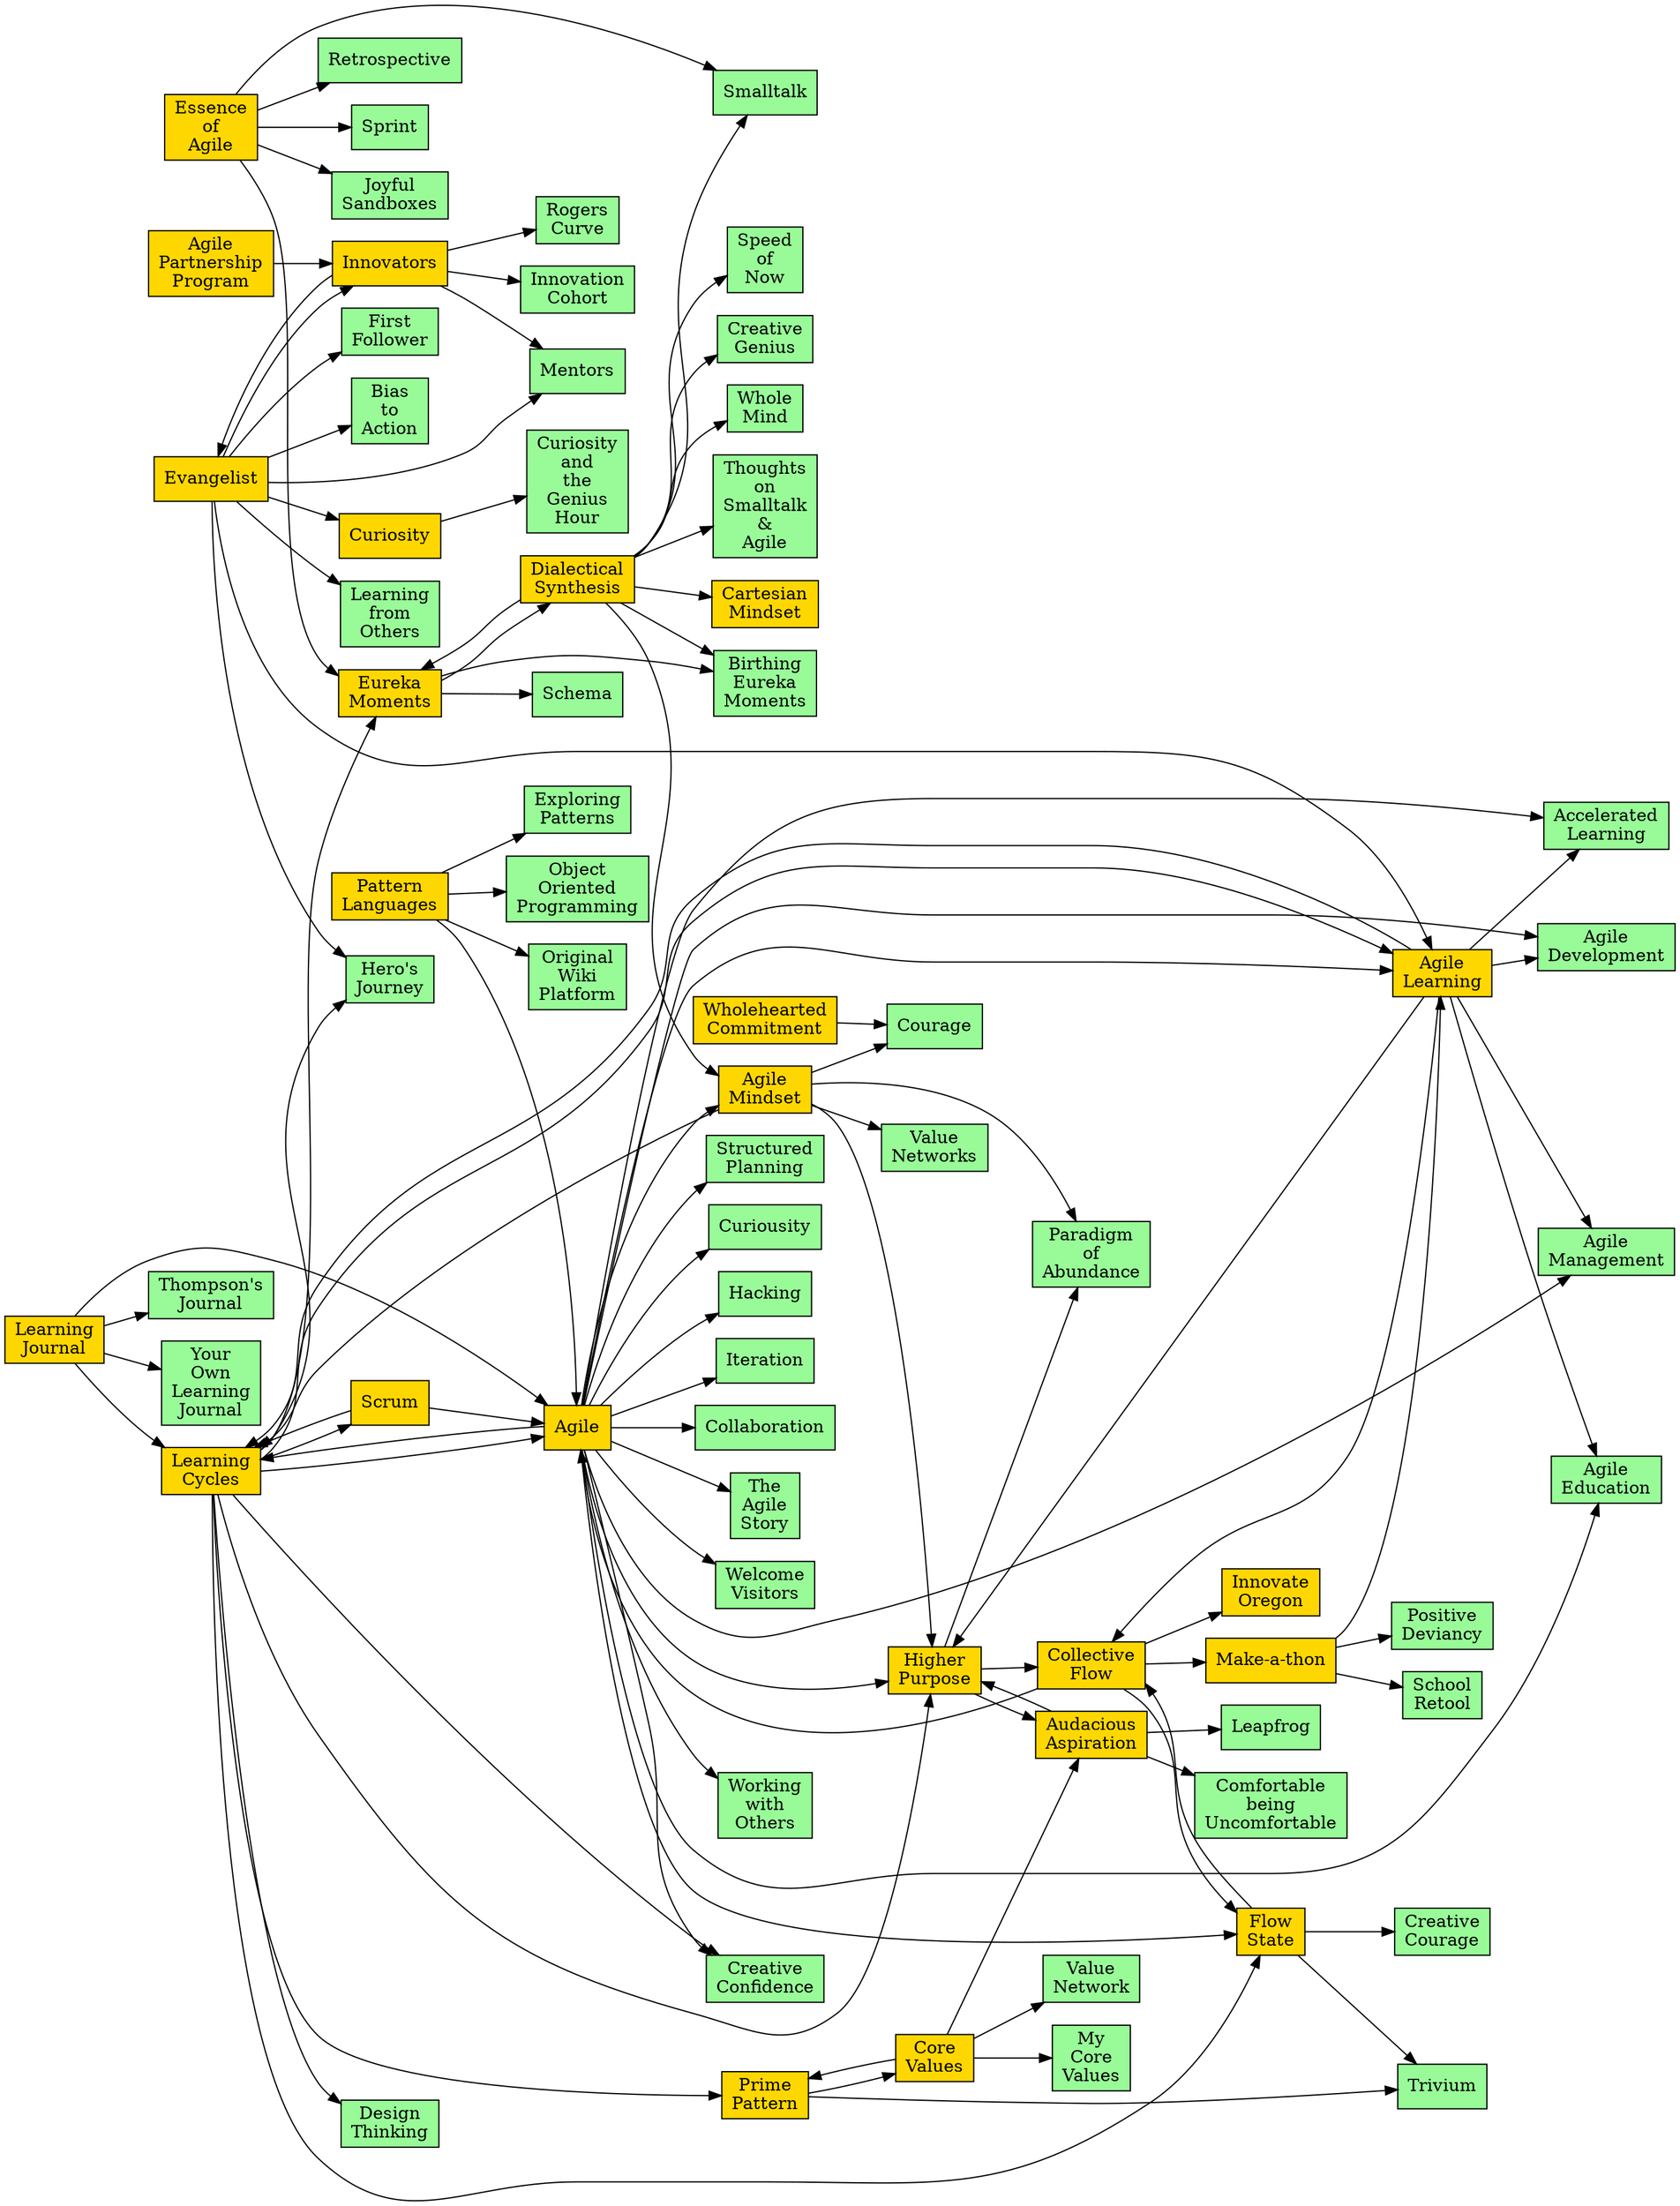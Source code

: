 digraph { node [shape=box style=filled fillcolor=palegreen] rankdir=LR "Learning\nCycles" [fillcolor=gold URL="https://thompson.wiki.innovateoregon.org/view/learning-cycles"]
"Agile" [URL="https://thompson.wiki.innovateoregon.org/view/agile"]
"Learning\nCycles" -> "Agile"
"Higher\nPurpose" [URL="https://thompson.wiki.innovateoregon.org/view/higher-purpose"]
"Learning\nCycles" -> "Higher\nPurpose"
"Design\nThinking" [URL="https://thompson.wiki.innovateoregon.org/view/design-thinking"]
"Learning\nCycles" -> "Design\nThinking"
"Scrum" [URL="https://thompson.wiki.innovateoregon.org/view/scrum"]
"Learning\nCycles" -> "Scrum"
"Prime\nPattern" [URL="https://thompson.wiki.innovateoregon.org/view/prime-pattern"]
"Learning\nCycles" -> "Prime\nPattern"
"Agile\nLearning" [URL="https://thompson.wiki.innovateoregon.org/view/agile-learning"]
"Learning\nCycles" -> "Agile\nLearning"
"Eureka\nMoments" [URL="https://thompson.wiki.innovateoregon.org/view/eureka-moments"]
"Learning\nCycles" -> "Eureka\nMoments"
"Creative\nConfidence" [URL="https://thompson.wiki.innovateoregon.org/view/creative-confidence"]
"Learning\nCycles" -> "Creative\nConfidence"
"Flow\nState" [URL="https://thompson.wiki.innovateoregon.org/view/flow-state"]
"Learning\nCycles" -> "Flow\nState"
"Hero's\nJourney" [URL="https://thompson.wiki.innovateoregon.org/view/heros-journey"]
"Learning\nCycles" -> "Hero's\nJourney"
"Agile" [fillcolor=gold URL="https://thompson.wiki.innovateoregon.org/view/agile"]
"Higher\nPurpose" [URL="https://thompson.wiki.innovateoregon.org/view/higher-purpose"]
"Agile" -> "Higher\nPurpose"
"Working\nwith\nOthers" [URL="https://thompson.wiki.innovateoregon.org/view/working-with-others"]
"Agile" -> "Working\nwith\nOthers"
"Structured\nPlanning" [URL="https://thompson.wiki.innovateoregon.org/view/structured-planning"]
"Agile" -> "Structured\nPlanning"
"Flow\nState" [URL="https://thompson.wiki.innovateoregon.org/view/flow-state"]
"Agile" -> "Flow\nState"
"Accelerated\nLearning" [URL="https://thompson.wiki.innovateoregon.org/view/accelerated-learning"]
"Agile" -> "Accelerated\nLearning"
"Learning\nCycles" [URL="https://thompson.wiki.innovateoregon.org/view/learning-cycles"]
"Agile" -> "Learning\nCycles"
"Curiousity" [URL="https://thompson.wiki.innovateoregon.org/view/curiousity"]
"Agile" -> "Curiousity"
"Agile\nLearning" [URL="https://thompson.wiki.innovateoregon.org/view/agile-learning"]
"Agile" -> "Agile\nLearning"
"Agile\nMindset" [URL="https://thompson.wiki.innovateoregon.org/view/agile-mindset"]
"Agile" -> "Agile\nMindset"
"Hacking" [URL="https://thompson.wiki.innovateoregon.org/view/hacking"]
"Agile" -> "Hacking"
"Iteration" [URL="https://thompson.wiki.innovateoregon.org/view/iteration"]
"Agile" -> "Iteration"
"Collaboration" [URL="https://thompson.wiki.innovateoregon.org/view/collaboration"]
"Agile" -> "Collaboration"
"Creative\nConfidence" [URL="https://thompson.wiki.innovateoregon.org/view/creative-confidence"]
"Agile" -> "Creative\nConfidence"
"Agile\nDevelopment" [URL="https://thompson.wiki.innovateoregon.org/view/agile-development"]
"Agile" -> "Agile\nDevelopment"
"Agile\nManagement" [URL="https://thompson.wiki.innovateoregon.org/view/agile-management"]
"Agile" -> "Agile\nManagement"
"Agile\nEducation" [URL="https://thompson.wiki.innovateoregon.org/view/agile-education"]
"Agile" -> "Agile\nEducation"
"The\nAgile\nStory" [URL="https://thompson.wiki.innovateoregon.org/view/the-agile-story"]
"Agile" -> "The\nAgile\nStory"
"Welcome\nVisitors" [URL="https://thompson.wiki.innovateoregon.org/view/welcome-visitors"]
"Agile" -> "Welcome\nVisitors"
"Pattern\nLanguages" [fillcolor=gold URL="https://thompson.wiki.innovateoregon.org/view/pattern-languages"]
"Object\nOriented\nProgramming" [URL="https://thompson.wiki.innovateoregon.org/view/object-oriented-programming"]
"Pattern\nLanguages" -> "Object\nOriented\nProgramming"
"Original\nWiki\nPlatform" [URL="https://thompson.wiki.innovateoregon.org/view/original-wiki-platform"]
"Pattern\nLanguages" -> "Original\nWiki\nPlatform"
"Agile" [URL="https://thompson.wiki.innovateoregon.org/view/agile"]
"Pattern\nLanguages" -> "Agile"
"Exploring\nPatterns" [URL="https://thompson.wiki.innovateoregon.org/view/exploring-patterns"]
"Pattern\nLanguages" -> "Exploring\nPatterns"
"Agile\nMindset" [fillcolor=gold URL="https://thompson.wiki.innovateoregon.org/view/agile-mindset"]
"Higher\nPurpose" [URL="https://thompson.wiki.innovateoregon.org/view/higher-purpose"]
"Agile\nMindset" -> "Higher\nPurpose"
"Courage" [URL="https://thompson.wiki.innovateoregon.org/view/courage"]
"Agile\nMindset" -> "Courage"
"Learning\nCycles" [URL="https://thompson.wiki.innovateoregon.org/view/learning-cycles"]
"Agile\nMindset" -> "Learning\nCycles"
"Value\nNetworks" [URL="https://thompson.wiki.innovateoregon.org/view/value-networks"]
"Agile\nMindset" -> "Value\nNetworks"
"Paradigm\nof\nAbundance" [URL="https://thompson.wiki.innovateoregon.org/view/paradigm-of-abundance"]
"Agile\nMindset" -> "Paradigm\nof\nAbundance"
"Dialectical\nSynthesis" [fillcolor=gold URL="https://thompson.wiki.innovateoregon.org/view/dialectical-synthesis"]
"Cartesian\nMindset" [URL="https://thompson.wiki.innovateoregon.org/view/cartesian-mindset"]
"Dialectical\nSynthesis" -> "Cartesian\nMindset"
"Agile\nMindset" [URL="https://thompson.wiki.innovateoregon.org/view/agile-mindset"]
"Dialectical\nSynthesis" -> "Agile\nMindset"
"Smalltalk" [URL="https://thompson.wiki.innovateoregon.org/view/smalltalk"]
"Dialectical\nSynthesis" -> "Smalltalk"
"Speed\nof\nNow" [URL="https://thompson.wiki.innovateoregon.org/view/speed-of-now"]
"Dialectical\nSynthesis" -> "Speed\nof\nNow"
"Eureka\nMoments" [URL="https://thompson.wiki.innovateoregon.org/view/eureka-moments"]
"Dialectical\nSynthesis" -> "Eureka\nMoments"
"Creative\nGenius" [URL="https://thompson.wiki.innovateoregon.org/view/creative-genius"]
"Dialectical\nSynthesis" -> "Creative\nGenius"
"Whole\nMind" [URL="https://thompson.wiki.innovateoregon.org/view/whole-mind"]
"Dialectical\nSynthesis" -> "Whole\nMind"
"Thoughts\non\nSmalltalk\n&\nAgile" [URL="https://thompson.wiki.innovateoregon.org/view/thoughts-on-smalltalk--agile"]
"Dialectical\nSynthesis" -> "Thoughts\non\nSmalltalk\n&\nAgile"
"Birthing\nEureka\nMoments" [URL="https://thompson.wiki.innovateoregon.org/view/birthing-eureka-moments"]
"Dialectical\nSynthesis" -> "Birthing\nEureka\nMoments"
"Agile\nLearning" [fillcolor=gold URL="https://thompson.wiki.innovateoregon.org/view/agile-learning"]
"Agile\nDevelopment" [URL="https://thompson.wiki.innovateoregon.org/view/agile-development"]
"Agile\nLearning" -> "Agile\nDevelopment"
"Agile\nManagement" [URL="https://thompson.wiki.innovateoregon.org/view/agile-management"]
"Agile\nLearning" -> "Agile\nManagement"
"Agile\nEducation" [URL="https://thompson.wiki.innovateoregon.org/view/agile-education"]
"Agile\nLearning" -> "Agile\nEducation"
"Learning\nCycles" [URL="https://thompson.wiki.innovateoregon.org/view/learning-cycles"]
"Agile\nLearning" -> "Learning\nCycles"
"Accelerated\nLearning" [URL="https://thompson.wiki.innovateoregon.org/view/accelerated-learning"]
"Agile\nLearning" -> "Accelerated\nLearning"
"Higher\nPurpose" [URL="https://thompson.wiki.innovateoregon.org/view/higher-purpose"]
"Agile\nLearning" -> "Higher\nPurpose"
"Collective\nFlow" [URL="https://thompson.wiki.innovateoregon.org/view/collective-flow"]
"Agile\nLearning" -> "Collective\nFlow"
"Evangelist" [fillcolor=gold URL="https://thompson.wiki.innovateoregon.org/view/evangelist"]
"Innovators" [URL="https://thompson.wiki.innovateoregon.org/view/innovators"]
"Evangelist" -> "Innovators"
"Bias\nto\nAction" [URL="https://thompson.wiki.innovateoregon.org/view/bias-to-action"]
"Evangelist" -> "Bias\nto\nAction"
"Mentors" [URL="https://thompson.wiki.innovateoregon.org/view/mentors"]
"Evangelist" -> "Mentors"
"Agile\nLearning" [URL="https://thompson.wiki.innovateoregon.org/view/agile-learning"]
"Evangelist" -> "Agile\nLearning"
"Curiosity" [URL="https://thompson.wiki.innovateoregon.org/view/curiosity"]
"Evangelist" -> "Curiosity"
"Hero's\nJourney" [URL="https://thompson.wiki.innovateoregon.org/view/heros-journey"]
"Evangelist" -> "Hero's\nJourney"
"Learning\nfrom\nOthers" [URL="https://thompson.wiki.innovateoregon.org/view/learning-from-others"]
"Evangelist" -> "Learning\nfrom\nOthers"
"First\nFollower" [URL="https://thompson.wiki.innovateoregon.org/view/first-follower"]
"Evangelist" -> "First\nFollower"
"Higher\nPurpose" [fillcolor=gold URL="https://thompson.wiki.innovateoregon.org/view/higher-purpose"]
"Audacious\nAspiration" [URL="https://thompson.wiki.innovateoregon.org/view/audacious-aspiration"]
"Higher\nPurpose" -> "Audacious\nAspiration"
"Collective\nFlow" [URL="https://thompson.wiki.innovateoregon.org/view/collective-flow"]
"Higher\nPurpose" -> "Collective\nFlow"
"Paradigm\nof\nAbundance" [URL="https://thompson.wiki.innovateoregon.org/view/paradigm-of-abundance"]
"Higher\nPurpose" -> "Paradigm\nof\nAbundance"
"Eureka\nMoments" [fillcolor=gold URL="https://thompson.wiki.innovateoregon.org/view/eureka-moments"]
"Schema" [URL="https://thompson.wiki.innovateoregon.org/view/schema"]
"Eureka\nMoments" -> "Schema"
"Dialectical\nSynthesis" [URL="https://thompson.wiki.innovateoregon.org/view/dialectical-synthesis"]
"Eureka\nMoments" -> "Dialectical\nSynthesis"
"Birthing\nEureka\nMoments" [URL="https://thompson.wiki.innovateoregon.org/view/birthing-eureka-moments"]
"Eureka\nMoments" -> "Birthing\nEureka\nMoments"
"Scrum" [fillcolor=gold URL="https://thompson.wiki.innovateoregon.org/view/scrum"]
"Agile" [URL="https://thompson.wiki.innovateoregon.org/view/agile"]
"Scrum" -> "Agile"
"Learning\nCycles" [URL="https://thompson.wiki.innovateoregon.org/view/learning-cycles"]
"Scrum" -> "Learning\nCycles"
"Learning\nJournal" [fillcolor=gold URL="https://thompson.wiki.innovateoregon.org/view/learning-journal"]
"Agile" [URL="https://thompson.wiki.innovateoregon.org/view/agile"]
"Learning\nJournal" -> "Agile"
"Learning\nCycles" [URL="https://thompson.wiki.innovateoregon.org/view/learning-cycles"]
"Learning\nJournal" -> "Learning\nCycles"
"Thompson's\nJournal" [URL="https://thompson.wiki.innovateoregon.org/view/thompsons-journal"]
"Learning\nJournal" -> "Thompson's\nJournal"
"Your\nOwn\nLearning\nJournal" [URL="https://thompson.wiki.innovateoregon.org/view/your-own-learning-journal"]
"Learning\nJournal" -> "Your\nOwn\nLearning\nJournal"
"Flow\nState" [fillcolor=gold URL="https://thompson.wiki.innovateoregon.org/view/flow-state"]
"Creative\nCourage" [URL="https://thompson.wiki.innovateoregon.org/view/creative-courage"]
"Flow\nState" -> "Creative\nCourage"
"Trivium" [URL="https://thompson.wiki.innovateoregon.org/view/trivium"]
"Flow\nState" -> "Trivium"
"Collective\nFlow" [URL="https://thompson.wiki.innovateoregon.org/view/collective-flow"]
"Flow\nState" -> "Collective\nFlow"
"Prime\nPattern" [fillcolor=gold URL="https://thompson.wiki.innovateoregon.org/view/prime-pattern"]
"Trivium" [URL="https://thompson.wiki.innovateoregon.org/view/trivium"]
"Prime\nPattern" -> "Trivium"
"Core\nValues" [URL="https://thompson.wiki.innovateoregon.org/view/core-values"]
"Prime\nPattern" -> "Core\nValues"
"Make-a-thon" [fillcolor=gold URL="https://thompson.wiki.innovateoregon.org/view/make-a-thon"]
"Agile\nLearning" [URL="https://thompson.wiki.innovateoregon.org/view/agile-learning"]
"Make-a-thon" -> "Agile\nLearning"
"Positive\nDeviancy" [URL="https://thompson.wiki.innovateoregon.org/view/positive-deviancy"]
"Make-a-thon" -> "Positive\nDeviancy"
"School\nRetool" [URL="https://thompson.wiki.innovateoregon.org/view/school-retool"]
"Make-a-thon" -> "School\nRetool"
"Innovators" [fillcolor=gold URL="https://thompson.wiki.innovateoregon.org/view/innovators"]
"Evangelist" [URL="https://thompson.wiki.innovateoregon.org/view/evangelist"]
"Innovators" -> "Evangelist"
"Innovation\nCohort" [URL="https://thompson.wiki.innovateoregon.org/view/innovation-cohort"]
"Innovators" -> "Innovation\nCohort"
"Mentors" [URL="https://thompson.wiki.innovateoregon.org/view/mentors"]
"Innovators" -> "Mentors"
"Rogers\nCurve" [URL="https://thompson.wiki.innovateoregon.org/view/rogers-curve"]
"Innovators" -> "Rogers\nCurve"
"Innovate\nOregon" [fillcolor=gold URL="https://thompson.wiki.innovateoregon.org/view/innovate-oregon"]
"Essence\nof\nAgile" [fillcolor=gold URL="https://thompson.wiki.innovateoregon.org/view/essence-of-agile"]
"Smalltalk" [URL="https://thompson.wiki.innovateoregon.org/view/smalltalk"]
"Essence\nof\nAgile" -> "Smalltalk"
"Retrospective" [URL="https://thompson.wiki.innovateoregon.org/view/retrospective"]
"Essence\nof\nAgile" -> "Retrospective"
"Sprint" [URL="https://thompson.wiki.innovateoregon.org/view/sprint"]
"Essence\nof\nAgile" -> "Sprint"
"Eureka\nMoments" [URL="https://thompson.wiki.innovateoregon.org/view/eureka-moments"]
"Essence\nof\nAgile" -> "Eureka\nMoments"
"Joyful\nSandboxes" [URL="https://thompson.wiki.innovateoregon.org/view/joyful-sandboxes"]
"Essence\nof\nAgile" -> "Joyful\nSandboxes"
"Wholehearted\nCommitment" [fillcolor=gold URL="https://thompson.wiki.innovateoregon.org/view/wholehearted-commitment"]
"Courage" [URL="https://thompson.wiki.innovateoregon.org/view/courage"]
"Wholehearted\nCommitment" -> "Courage"
"Curiosity" [fillcolor=gold URL="https://thompson.wiki.innovateoregon.org/view/curiosity"]
"Curiosity\nand\nthe\nGenius\nHour" [URL="https://thompson.wiki.innovateoregon.org/view/curiosity-and-the-genius-hour"]
"Curiosity" -> "Curiosity\nand\nthe\nGenius\nHour"
"Core\nValues" [fillcolor=gold URL="https://thompson.wiki.innovateoregon.org/view/core-values"]
"Audacious\nAspiration" [URL="https://thompson.wiki.innovateoregon.org/view/audacious-aspiration"]
"Core\nValues" -> "Audacious\nAspiration"
"Prime\nPattern" [URL="https://thompson.wiki.innovateoregon.org/view/prime-pattern"]
"Core\nValues" -> "Prime\nPattern"
"Value\nNetwork" [URL="https://thompson.wiki.innovateoregon.org/view/value-network"]
"Core\nValues" -> "Value\nNetwork"
"My\nCore\nValues" [URL="https://thompson.wiki.innovateoregon.org/view/my-core-values"]
"Core\nValues" -> "My\nCore\nValues"
"Collective\nFlow" [fillcolor=gold URL="https://thompson.wiki.innovateoregon.org/view/collective-flow"]
"Flow\nState" [URL="https://thompson.wiki.innovateoregon.org/view/flow-state"]
"Collective\nFlow" -> "Flow\nState"
"Agile" [URL="https://thompson.wiki.innovateoregon.org/view/agile"]
"Collective\nFlow" -> "Agile"
"Innovate\nOregon" [URL="https://thompson.wiki.innovateoregon.org/view/innovate-oregon"]
"Collective\nFlow" -> "Innovate\nOregon"
"Make-a-thon" [URL="https://thompson.wiki.innovateoregon.org/view/make-a-thon"]
"Collective\nFlow" -> "Make-a-thon"
"Cartesian\nMindset" [fillcolor=gold URL="https://thompson.wiki.innovateoregon.org/view/cartesian-mindset"]
"Audacious\nAspiration" [fillcolor=gold URL="https://thompson.wiki.innovateoregon.org/view/audacious-aspiration"]
"Comfortable\nbeing\nUncomfortable" [URL="https://thompson.wiki.innovateoregon.org/view/comfortable-being-uncomfortable"]
"Audacious\nAspiration" -> "Comfortable\nbeing\nUncomfortable"
"Higher\nPurpose" [URL="https://thompson.wiki.innovateoregon.org/view/higher-purpose"]
"Audacious\nAspiration" -> "Higher\nPurpose"
"Leapfrog" [URL="https://thompson.wiki.innovateoregon.org/view/leapfrog"]
"Audacious\nAspiration" -> "Leapfrog"
"Agile\nPartnership\nProgram" [fillcolor=gold URL="https://thompson.wiki.innovateoregon.org/view/agile-partnership-program"]
"Innovators" [URL="https://thompson.wiki.innovateoregon.org/view/innovators"]
"Agile\nPartnership\nProgram" -> "Innovators"}
